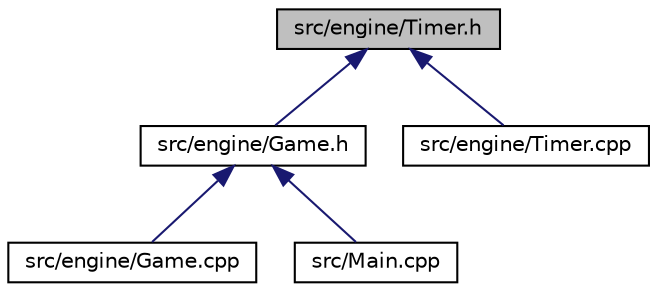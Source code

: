 digraph "src/engine/Timer.h"
{
  edge [fontname="Helvetica",fontsize="10",labelfontname="Helvetica",labelfontsize="10"];
  node [fontname="Helvetica",fontsize="10",shape=record];
  Node1 [label="src/engine/Timer.h",height=0.2,width=0.4,color="black", fillcolor="grey75", style="filled", fontcolor="black"];
  Node1 -> Node2 [dir="back",color="midnightblue",fontsize="10",style="solid",fontname="Helvetica"];
  Node2 [label="src/engine/Game.h",height=0.2,width=0.4,color="black", fillcolor="white", style="filled",URL="$_game_8h.html"];
  Node2 -> Node3 [dir="back",color="midnightblue",fontsize="10",style="solid",fontname="Helvetica"];
  Node3 [label="src/engine/Game.cpp",height=0.2,width=0.4,color="black", fillcolor="white", style="filled",URL="$_game_8cpp.html"];
  Node2 -> Node4 [dir="back",color="midnightblue",fontsize="10",style="solid",fontname="Helvetica"];
  Node4 [label="src/Main.cpp",height=0.2,width=0.4,color="black", fillcolor="white", style="filled",URL="$_main_8cpp.html"];
  Node1 -> Node5 [dir="back",color="midnightblue",fontsize="10",style="solid",fontname="Helvetica"];
  Node5 [label="src/engine/Timer.cpp",height=0.2,width=0.4,color="black", fillcolor="white", style="filled",URL="$_timer_8cpp.html"];
}
